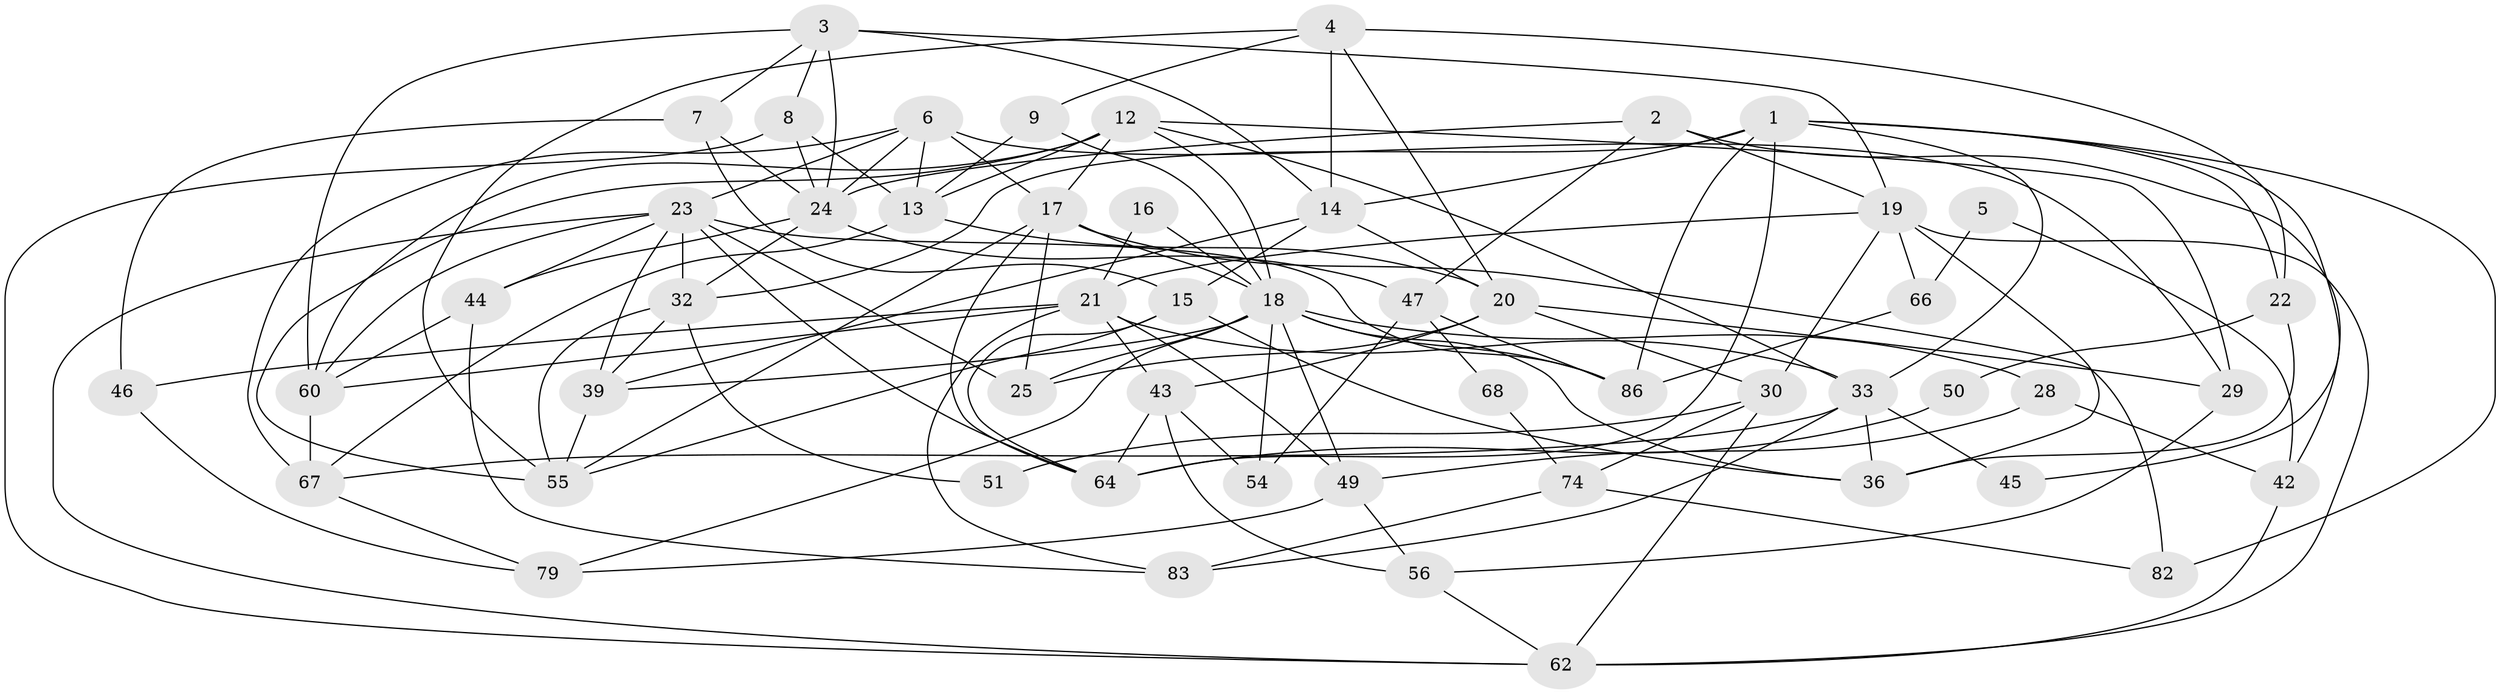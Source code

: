 // original degree distribution, {6: 0.125, 4: 0.38636363636363635, 3: 0.20454545454545456, 2: 0.13636363636363635, 5: 0.125, 8: 0.011363636363636364, 9: 0.011363636363636364}
// Generated by graph-tools (version 1.1) at 2025/41/03/06/25 10:41:56]
// undirected, 53 vertices, 131 edges
graph export_dot {
graph [start="1"]
  node [color=gray90,style=filled];
  1 [super="+10"];
  2;
  3 [super="+59"];
  4 [super="+26"];
  5 [super="+52"];
  6 [super="+78"];
  7 [super="+34"];
  8 [super="+11"];
  9;
  12 [super="+69"];
  13 [super="+40"];
  14 [super="+37"];
  15 [super="+75"];
  16;
  17 [super="+76"];
  18 [super="+84"];
  19 [super="+31"];
  20 [super="+38"];
  21 [super="+27"];
  22 [super="+58"];
  23 [super="+63"];
  24 [super="+81"];
  25 [super="+70"];
  28;
  29 [super="+71"];
  30 [super="+35"];
  32 [super="+41"];
  33 [super="+53"];
  36 [super="+61"];
  39 [super="+87"];
  42;
  43;
  44 [super="+48"];
  45;
  46;
  47 [super="+57"];
  49 [super="+65"];
  50;
  51;
  54;
  55 [super="+73"];
  56;
  60 [super="+77"];
  62 [super="+80"];
  64 [super="+85"];
  66;
  67 [super="+72"];
  68;
  74;
  79;
  82;
  83;
  86 [super="+88"];
  1 -- 64;
  1 -- 82;
  1 -- 86;
  1 -- 32;
  1 -- 22;
  1 -- 45;
  1 -- 14;
  1 -- 33;
  2 -- 19;
  2 -- 42;
  2 -- 24;
  2 -- 47;
  3 -- 60;
  3 -- 8;
  3 -- 19;
  3 -- 24;
  3 -- 14;
  3 -- 7;
  4 -- 20;
  4 -- 9;
  4 -- 14;
  4 -- 55;
  4 -- 22;
  5 -- 66 [weight=2];
  5 -- 42;
  6 -- 29 [weight=2];
  6 -- 24;
  6 -- 13 [weight=2];
  6 -- 67;
  6 -- 17;
  6 -- 23;
  7 -- 15;
  7 -- 24;
  7 -- 46;
  8 -- 62;
  8 -- 24;
  8 -- 13;
  9 -- 13;
  9 -- 18;
  12 -- 17;
  12 -- 60;
  12 -- 33;
  12 -- 55;
  12 -- 13;
  12 -- 18;
  12 -- 29;
  13 -- 67;
  13 -- 20;
  14 -- 39;
  14 -- 20;
  14 -- 15 [weight=2];
  15 -- 55;
  15 -- 64;
  15 -- 36;
  16 -- 18;
  16 -- 21;
  17 -- 18;
  17 -- 55;
  17 -- 64;
  17 -- 82;
  17 -- 25 [weight=2];
  18 -- 36;
  18 -- 79;
  18 -- 54;
  18 -- 25;
  18 -- 28;
  18 -- 49;
  18 -- 86;
  18 -- 39;
  19 -- 62;
  19 -- 66;
  19 -- 36;
  19 -- 21;
  19 -- 30;
  20 -- 25;
  20 -- 30 [weight=2];
  20 -- 43;
  20 -- 29;
  21 -- 43;
  21 -- 83;
  21 -- 33;
  21 -- 46;
  21 -- 49;
  21 -- 60;
  22 -- 36 [weight=2];
  22 -- 50;
  23 -- 25 [weight=2];
  23 -- 64;
  23 -- 39;
  23 -- 44;
  23 -- 62;
  23 -- 32;
  23 -- 86;
  23 -- 60;
  24 -- 32;
  24 -- 47;
  24 -- 44;
  28 -- 49;
  28 -- 42;
  29 -- 56;
  30 -- 74;
  30 -- 51;
  30 -- 62;
  32 -- 51;
  32 -- 55;
  32 -- 39 [weight=2];
  33 -- 83;
  33 -- 45;
  33 -- 36;
  33 -- 67;
  39 -- 55;
  42 -- 62;
  43 -- 64;
  43 -- 54;
  43 -- 56;
  44 -- 83;
  44 -- 60;
  46 -- 79;
  47 -- 54;
  47 -- 68;
  47 -- 86;
  49 -- 56;
  49 -- 79;
  50 -- 64;
  56 -- 62;
  60 -- 67;
  66 -- 86;
  67 -- 79;
  68 -- 74;
  74 -- 82;
  74 -- 83;
}
